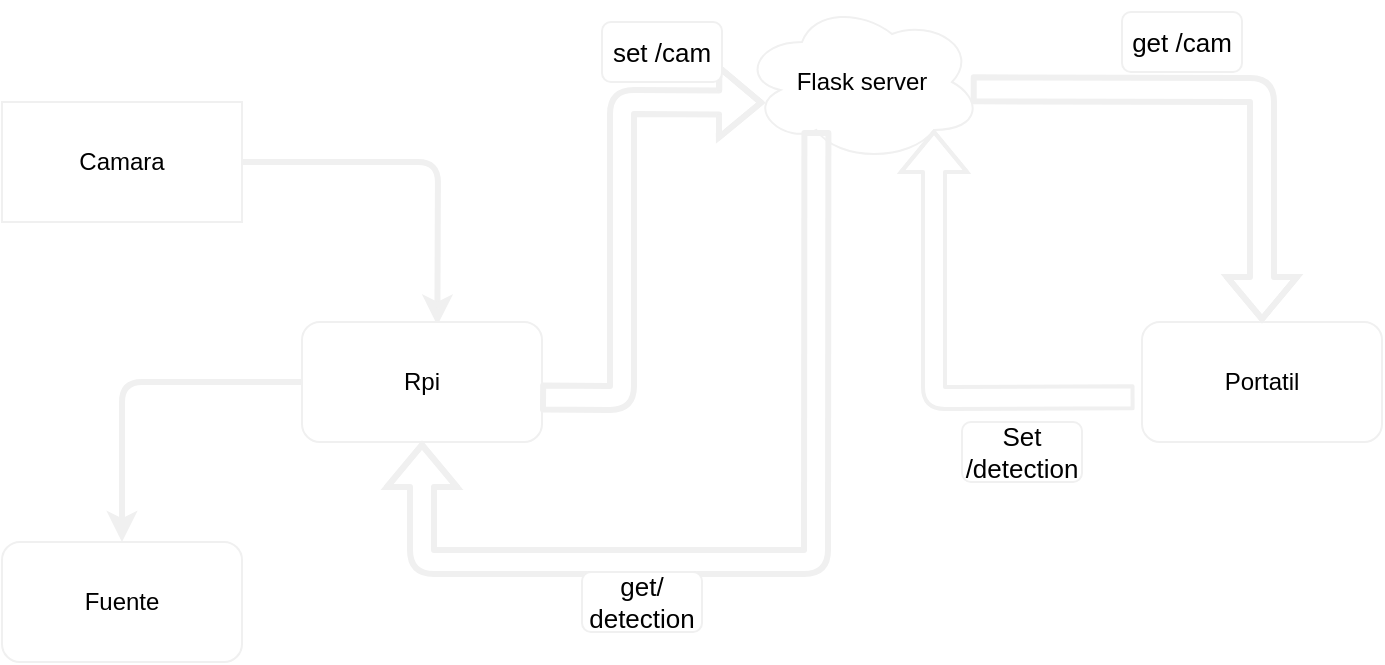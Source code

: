 <mxfile>
    <diagram id="ge2c0S1jZT1BVSETt_aw" name="Page-1">
        <mxGraphModel dx="774" dy="553" grid="1" gridSize="10" guides="1" tooltips="1" connect="1" arrows="1" fold="1" page="1" pageScale="1" pageWidth="1100" pageHeight="850" math="0" shadow="0">
            <root>
                <mxCell id="0"/>
                <mxCell id="1" parent="0"/>
                <mxCell id="5" style="edgeStyle=none;html=1;entryX=0.564;entryY=0.028;entryDx=0;entryDy=0;entryPerimeter=0;strokeColor=#F0F0F0;targetPerimeterSpacing=2;strokeWidth=3;" parent="1" source="2" target="4" edge="1">
                    <mxGeometry relative="1" as="geometry">
                        <Array as="points">
                            <mxPoint x="288" y="120"/>
                        </Array>
                    </mxGeometry>
                </mxCell>
                <mxCell id="2" value="Camara" style="rounded=0;whiteSpace=wrap;html=1;strokeColor=#F0F0F0;" parent="1" vertex="1">
                    <mxGeometry x="70" y="90" width="120" height="60" as="geometry"/>
                </mxCell>
                <mxCell id="3" value="Fuente" style="rounded=1;whiteSpace=wrap;html=1;strokeColor=#F0F0F0;" parent="1" vertex="1">
                    <mxGeometry x="70" y="310" width="120" height="60" as="geometry"/>
                </mxCell>
                <mxCell id="6" style="edgeStyle=none;html=1;exitX=0;exitY=0.5;exitDx=0;exitDy=0;entryX=0.5;entryY=0;entryDx=0;entryDy=0;strokeColor=#F0F0F0;targetPerimeterSpacing=2;rounded=1;strokeWidth=3;" parent="1" source="4" target="3" edge="1">
                    <mxGeometry relative="1" as="geometry">
                        <Array as="points">
                            <mxPoint x="130" y="230"/>
                        </Array>
                    </mxGeometry>
                </mxCell>
                <mxCell id="4" value="Rpi" style="rounded=1;whiteSpace=wrap;html=1;strokeColor=#F0F0F0;" parent="1" vertex="1">
                    <mxGeometry x="220" y="200" width="120" height="60" as="geometry"/>
                </mxCell>
                <mxCell id="7" value="Flask server" style="ellipse;shape=cloud;whiteSpace=wrap;html=1;strokeColor=#F0F0F0;" parent="1" vertex="1">
                    <mxGeometry x="440" y="40" width="120" height="80" as="geometry"/>
                </mxCell>
                <mxCell id="8" value="" style="shape=flexArrow;endArrow=classic;html=1;exitX=0.992;exitY=0.628;exitDx=0;exitDy=0;exitPerimeter=0;entryX=0.092;entryY=0.629;entryDx=0;entryDy=0;entryPerimeter=0;strokeColor=#F0F0F0;targetPerimeterSpacing=2;strokeWidth=3;" parent="1" source="4" target="7" edge="1">
                    <mxGeometry width="50" height="50" relative="1" as="geometry">
                        <mxPoint x="510" y="230" as="sourcePoint"/>
                        <mxPoint x="560" y="180" as="targetPoint"/>
                        <Array as="points">
                            <mxPoint x="380" y="238"/>
                            <mxPoint x="380" y="90"/>
                        </Array>
                    </mxGeometry>
                </mxCell>
                <mxCell id="9" value="&lt;font style=&quot;font-size: 13px;&quot;&gt;set /cam&lt;/font&gt;" style="text;html=1;strokeColor=#F0F0F0;fillColor=default;align=center;verticalAlign=middle;whiteSpace=wrap;rounded=1;" parent="1" vertex="1">
                    <mxGeometry x="370" y="50" width="60" height="30" as="geometry"/>
                </mxCell>
                <mxCell id="12" value="Portatil" style="rounded=1;whiteSpace=wrap;html=1;strokeColor=#F0F0F0;" parent="1" vertex="1">
                    <mxGeometry x="640" y="200" width="120" height="60" as="geometry"/>
                </mxCell>
                <mxCell id="13" value="" style="shape=flexArrow;endArrow=classic;html=1;entryX=0.5;entryY=0;entryDx=0;entryDy=0;exitX=0.953;exitY=0.546;exitDx=0;exitDy=0;exitPerimeter=0;strokeColor=#F0F0F0;targetPerimeterSpacing=2;strokeWidth=3;" parent="1" source="7" target="12" edge="1">
                    <mxGeometry width="50" height="50" relative="1" as="geometry">
                        <mxPoint x="510" y="230" as="sourcePoint"/>
                        <mxPoint x="560" y="180" as="targetPoint"/>
                        <Array as="points">
                            <mxPoint x="700" y="84"/>
                        </Array>
                    </mxGeometry>
                </mxCell>
                <mxCell id="14" value="&lt;font style=&quot;font-size: 13px;&quot;&gt;get /cam&lt;/font&gt;" style="text;html=1;strokeColor=#F0F0F0;fillColor=default;align=center;verticalAlign=middle;whiteSpace=wrap;rounded=1;" parent="1" vertex="1">
                    <mxGeometry x="630" y="45" width="60" height="30" as="geometry"/>
                </mxCell>
                <mxCell id="15" value="" style="shape=flexArrow;endArrow=classic;html=1;exitX=-0.031;exitY=0.628;exitDx=0;exitDy=0;exitPerimeter=0;entryX=0.8;entryY=0.8;entryDx=0;entryDy=0;entryPerimeter=0;strokeColor=#F0F0F0;strokeWidth=2;" parent="1" source="12" target="7" edge="1">
                    <mxGeometry width="50" height="50" relative="1" as="geometry">
                        <mxPoint x="510" y="230" as="sourcePoint"/>
                        <mxPoint x="560" y="180" as="targetPoint"/>
                        <Array as="points">
                            <mxPoint x="536" y="238"/>
                        </Array>
                    </mxGeometry>
                </mxCell>
                <mxCell id="16" value="&lt;font style=&quot;font-size: 13px;&quot;&gt;Set /detection&lt;/font&gt;" style="text;html=1;strokeColor=#F0F0F0;fillColor=default;align=center;verticalAlign=middle;whiteSpace=wrap;rounded=1;" parent="1" vertex="1">
                    <mxGeometry x="550" y="250" width="60" height="30" as="geometry"/>
                </mxCell>
                <mxCell id="17" value="" style="shape=flexArrow;endArrow=classic;html=1;exitX=0.31;exitY=0.8;exitDx=0;exitDy=0;exitPerimeter=0;entryX=0.5;entryY=1;entryDx=0;entryDy=0;strokeColor=#F0F0F0;targetPerimeterSpacing=2;strokeWidth=3;" parent="1" source="7" target="4" edge="1">
                    <mxGeometry width="50" height="50" relative="1" as="geometry">
                        <mxPoint x="420" y="320" as="sourcePoint"/>
                        <mxPoint x="470" y="270" as="targetPoint"/>
                        <Array as="points">
                            <mxPoint x="477" y="320"/>
                            <mxPoint x="280" y="320"/>
                        </Array>
                    </mxGeometry>
                </mxCell>
                <mxCell id="18" value="&lt;font style=&quot;font-size: 13px;&quot;&gt;get/&lt;br&gt;detection&lt;/font&gt;" style="text;html=1;strokeColor=#F0F0F0;fillColor=default;align=center;verticalAlign=middle;whiteSpace=wrap;rounded=1;" parent="1" vertex="1">
                    <mxGeometry x="360" y="325" width="60" height="30" as="geometry"/>
                </mxCell>
            </root>
        </mxGraphModel>
    </diagram>
</mxfile>